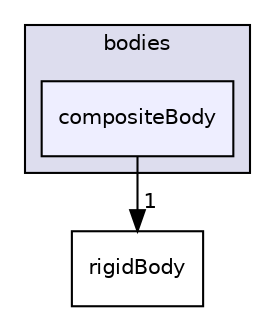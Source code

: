 digraph "src/rigidBodyDynamics/bodies/compositeBody" {
  bgcolor=transparent;
  compound=true
  node [ fontsize="10", fontname="Helvetica"];
  edge [ labelfontsize="10", labelfontname="Helvetica"];
  subgraph clusterdir_01e6611f9f28701f695d48f798765437 {
    graph [ bgcolor="#ddddee", pencolor="black", label="bodies" fontname="Helvetica", fontsize="10", URL="dir_01e6611f9f28701f695d48f798765437.html"]
  dir_1e11307ab4a1bbb9c1cc5f4ee0cbc318 [shape=box, label="compositeBody", style="filled", fillcolor="#eeeeff", pencolor="black", URL="dir_1e11307ab4a1bbb9c1cc5f4ee0cbc318.html"];
  }
  dir_35dd5cd9890fdce6a1471825e6c7daa2 [shape=box label="rigidBody" URL="dir_35dd5cd9890fdce6a1471825e6c7daa2.html"];
  dir_1e11307ab4a1bbb9c1cc5f4ee0cbc318->dir_35dd5cd9890fdce6a1471825e6c7daa2 [headlabel="1", labeldistance=1.5 headhref="dir_002636_002640.html"];
}
